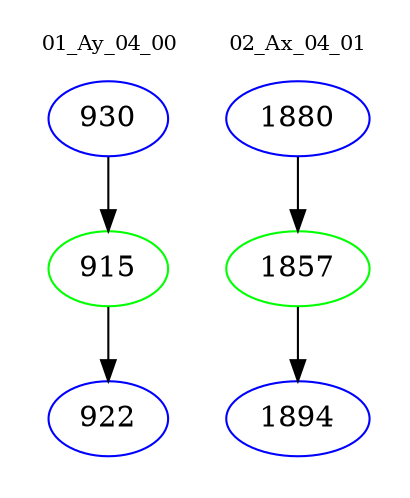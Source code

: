 digraph{
subgraph cluster_0 {
color = white
label = "01_Ay_04_00";
fontsize=10;
T0_930 [label="930", color="blue"]
T0_930 -> T0_915 [color="black"]
T0_915 [label="915", color="green"]
T0_915 -> T0_922 [color="black"]
T0_922 [label="922", color="blue"]
}
subgraph cluster_1 {
color = white
label = "02_Ax_04_01";
fontsize=10;
T1_1880 [label="1880", color="blue"]
T1_1880 -> T1_1857 [color="black"]
T1_1857 [label="1857", color="green"]
T1_1857 -> T1_1894 [color="black"]
T1_1894 [label="1894", color="blue"]
}
}

